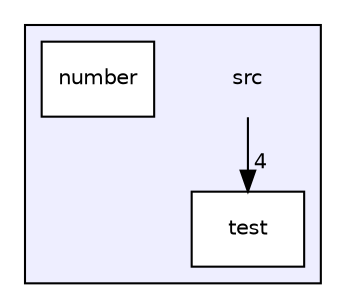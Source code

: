 digraph "src" {
  compound=true
  node [ fontsize="10", fontname="Helvetica"];
  edge [ labelfontsize="10", labelfontname="Helvetica"];
  subgraph clusterdir_68267d1309a1af8e8297ef4c3efbcdba {
    graph [ bgcolor="#eeeeff", pencolor="black", label="" URL="dir_68267d1309a1af8e8297ef4c3efbcdba.html"];
    dir_68267d1309a1af8e8297ef4c3efbcdba [shape=plaintext label="src"];
    dir_e2ae286cabdd48a4458ef7714cbfd0bd [shape=box label="number" color="black" fillcolor="white" style="filled" URL="dir_e2ae286cabdd48a4458ef7714cbfd0bd.html"];
    dir_120ed4da3e3217b1e7fc0b4f48568e79 [shape=box label="test" color="black" fillcolor="white" style="filled" URL="dir_120ed4da3e3217b1e7fc0b4f48568e79.html"];
  }
  dir_68267d1309a1af8e8297ef4c3efbcdba->dir_120ed4da3e3217b1e7fc0b4f48568e79 [headlabel="4", labeldistance=1.5 headhref="dir_000000_000002.html"];
}
